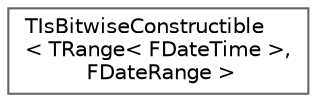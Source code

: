 digraph "Graphical Class Hierarchy"
{
 // INTERACTIVE_SVG=YES
 // LATEX_PDF_SIZE
  bgcolor="transparent";
  edge [fontname=Helvetica,fontsize=10,labelfontname=Helvetica,labelfontsize=10];
  node [fontname=Helvetica,fontsize=10,shape=box,height=0.2,width=0.4];
  rankdir="LR";
  Node0 [id="Node000000",label="TIsBitwiseConstructible\l\< TRange\< FDateTime \>,\l FDateRange \>",height=0.2,width=0.4,color="grey40", fillcolor="white", style="filled",URL="$dc/da8/structTIsBitwiseConstructible_3_01TRange_3_01FDateTime_01_4_00_01FDateRange_01_4.html",tooltip=" "];
}
